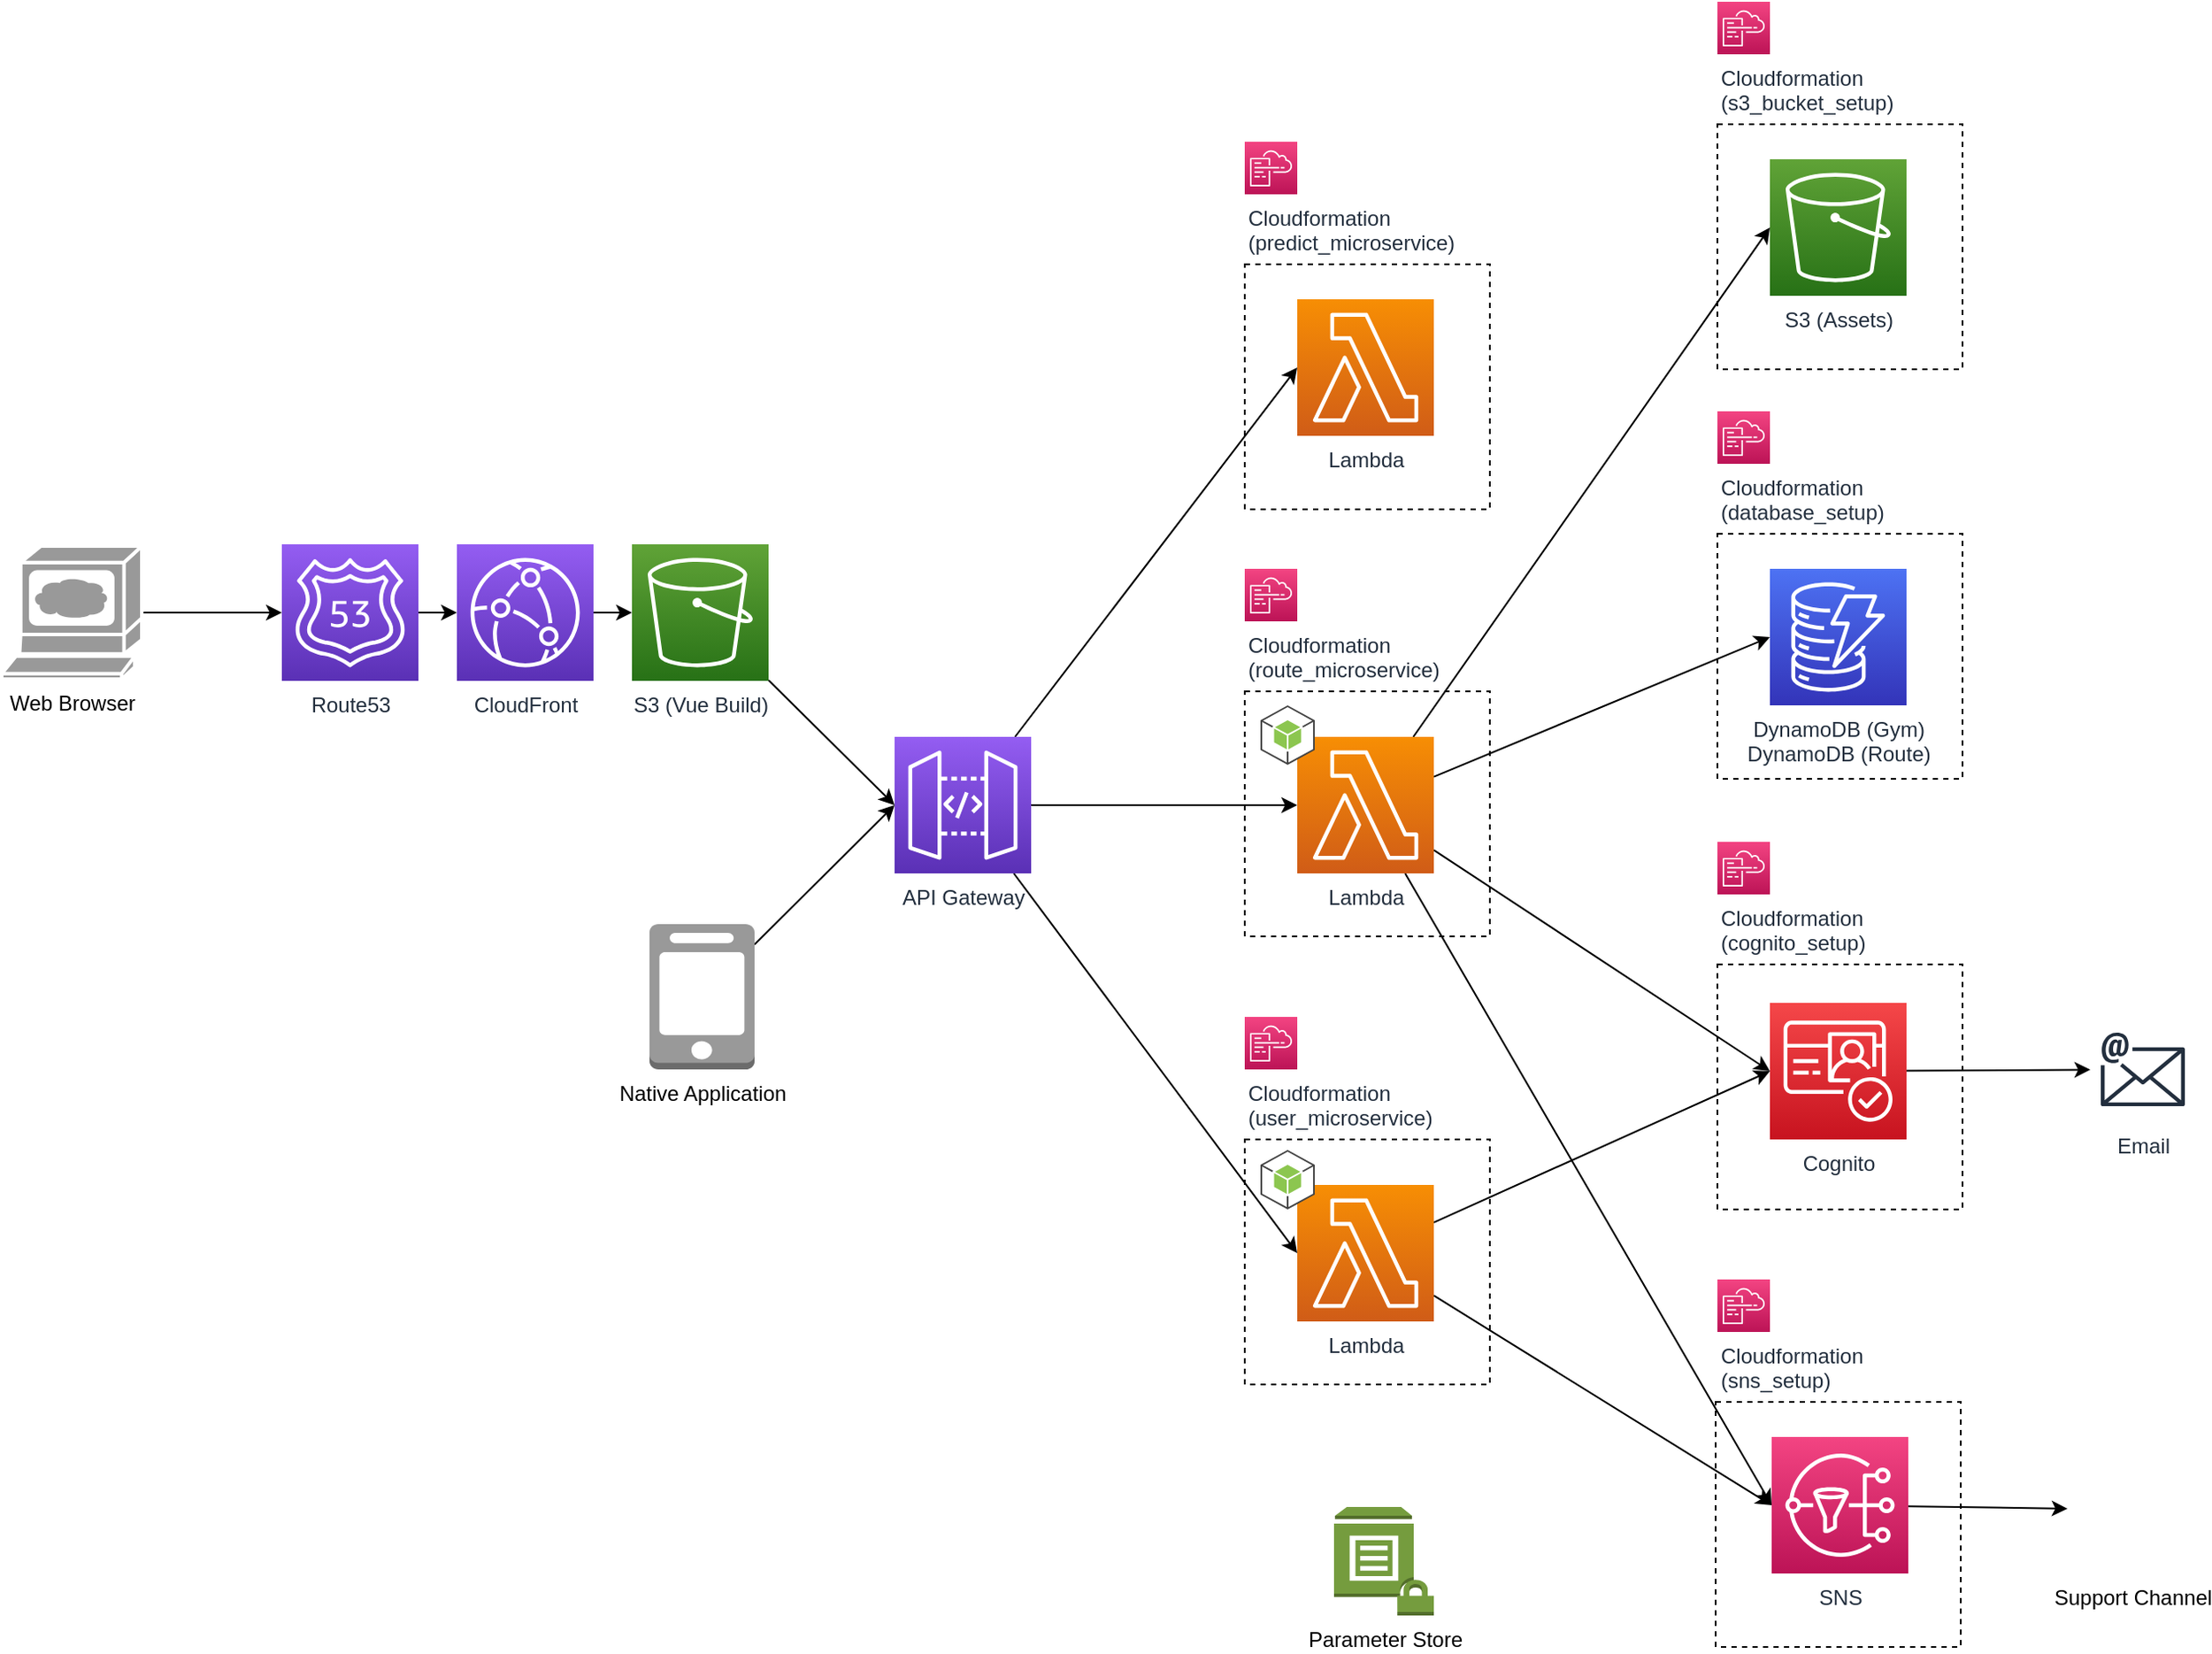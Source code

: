 <mxfile version="14.9.3" type="device"><diagram id="xNRE3smNTtu06VxVrWV3" name="Page-1"><mxGraphModel dx="2062" dy="1013" grid="1" gridSize="10" guides="1" tooltips="1" connect="1" arrows="1" fold="1" page="1" pageScale="1" pageWidth="1654" pageHeight="1169" math="0" shadow="0"><root><mxCell id="0"/><mxCell id="1" parent="0"/><mxCell id="kAGgs1inIsyDxaFVHk5f-29" value="" style="rounded=0;whiteSpace=wrap;html=1;dashed=1;strokeColor=#000000;fillColor=none;" parent="1" vertex="1"><mxGeometry x="880" y="240" width="140" height="140" as="geometry"/></mxCell><mxCell id="kAGgs1inIsyDxaFVHk5f-51" value="" style="rounded=0;whiteSpace=wrap;html=1;dashed=1;strokeColor=#000000;fillColor=none;" parent="1" vertex="1"><mxGeometry x="1149" y="890" width="140" height="140" as="geometry"/></mxCell><mxCell id="kAGgs1inIsyDxaFVHk5f-49" value="" style="rounded=0;whiteSpace=wrap;html=1;dashed=1;strokeColor=#000000;fillColor=none;" parent="1" vertex="1"><mxGeometry x="1150" y="640" width="140" height="140" as="geometry"/></mxCell><mxCell id="kAGgs1inIsyDxaFVHk5f-50" value="Cloudformation&lt;br&gt;&lt;div&gt;&lt;span&gt;(cognito_setup)&lt;/span&gt;&lt;/div&gt;" style="points=[[0,0,0],[0.25,0,0],[0.5,0,0],[0.75,0,0],[1,0,0],[0,1,0],[0.25,1,0],[0.5,1,0],[0.75,1,0],[1,1,0],[0,0.25,0],[0,0.5,0],[0,0.75,0],[1,0.25,0],[1,0.5,0],[1,0.75,0]];points=[[0,0,0],[0.25,0,0],[0.5,0,0],[0.75,0,0],[1,0,0],[0,1,0],[0.25,1,0],[0.5,1,0],[0.75,1,0],[1,1,0],[0,0.25,0],[0,0.5,0],[0,0.75,0],[1,0.25,0],[1,0.5,0],[1,0.75,0]];outlineConnect=0;fontColor=#232F3E;gradientColor=#F34482;gradientDirection=north;fillColor=#BC1356;strokeColor=#ffffff;dashed=0;verticalLabelPosition=bottom;verticalAlign=top;align=left;html=1;fontSize=12;fontStyle=0;aspect=fixed;shape=mxgraph.aws4.resourceIcon;resIcon=mxgraph.aws4.cloudformation;" parent="1" vertex="1"><mxGeometry x="1150" y="570" width="30" height="30" as="geometry"/></mxCell><mxCell id="kAGgs1inIsyDxaFVHk5f-46" value="" style="rounded=0;whiteSpace=wrap;html=1;dashed=1;strokeColor=#000000;fillColor=none;" parent="1" vertex="1"><mxGeometry x="1150" y="394" width="140" height="140" as="geometry"/></mxCell><mxCell id="kAGgs1inIsyDxaFVHk5f-42" value="" style="rounded=0;whiteSpace=wrap;html=1;dashed=1;strokeColor=#000000;fillColor=none;" parent="1" vertex="1"><mxGeometry x="1150" y="160" width="140" height="140" as="geometry"/></mxCell><mxCell id="kAGgs1inIsyDxaFVHk5f-36" value="" style="rounded=0;whiteSpace=wrap;html=1;dashed=1;strokeColor=#000000;fillColor=none;" parent="1" vertex="1"><mxGeometry x="880" y="484" width="140" height="140" as="geometry"/></mxCell><mxCell id="kAGgs1inIsyDxaFVHk5f-65" style="edgeStyle=none;rounded=0;orthogonalLoop=1;jettySize=auto;html=1;" parent="1" source="kAGgs1inIsyDxaFVHk5f-1" target="kAGgs1inIsyDxaFVHk5f-13" edge="1"><mxGeometry relative="1" as="geometry"/></mxCell><mxCell id="kAGgs1inIsyDxaFVHk5f-1" value="Route53" style="points=[[0,0,0],[0.25,0,0],[0.5,0,0],[0.75,0,0],[1,0,0],[0,1,0],[0.25,1,0],[0.5,1,0],[0.75,1,0],[1,1,0],[0,0.25,0],[0,0.5,0],[0,0.75,0],[1,0.25,0],[1,0.5,0],[1,0.75,0]];outlineConnect=0;fontColor=#232F3E;gradientColor=#945DF2;gradientDirection=north;fillColor=#5A30B5;strokeColor=#ffffff;dashed=0;verticalLabelPosition=bottom;verticalAlign=top;align=center;html=1;fontSize=12;fontStyle=0;aspect=fixed;shape=mxgraph.aws4.resourceIcon;resIcon=mxgraph.aws4.route_53;" parent="1" vertex="1"><mxGeometry x="330" y="400" width="78" height="78" as="geometry"/></mxCell><mxCell id="kAGgs1inIsyDxaFVHk5f-67" style="edgeStyle=none;rounded=0;orthogonalLoop=1;jettySize=auto;html=1;entryX=0;entryY=0.5;entryDx=0;entryDy=0;entryPerimeter=0;" parent="1" source="kAGgs1inIsyDxaFVHk5f-8" target="kAGgs1inIsyDxaFVHk5f-12" edge="1"><mxGeometry relative="1" as="geometry"/></mxCell><mxCell id="kAGgs1inIsyDxaFVHk5f-8" value="Native Application" style="outlineConnect=0;dashed=0;verticalLabelPosition=bottom;verticalAlign=top;align=center;html=1;shape=mxgraph.aws3.mobile_client;fillColor=#999999;gradientColor=none;strokeColor=none;" parent="1" vertex="1"><mxGeometry x="540" y="617" width="60" height="83" as="geometry"/></mxCell><mxCell id="kAGgs1inIsyDxaFVHk5f-64" style="edgeStyle=none;rounded=0;orthogonalLoop=1;jettySize=auto;html=1;" parent="1" source="kAGgs1inIsyDxaFVHk5f-10" target="kAGgs1inIsyDxaFVHk5f-1" edge="1"><mxGeometry relative="1" as="geometry"/></mxCell><mxCell id="kAGgs1inIsyDxaFVHk5f-10" value="Web Browser" style="shape=mxgraph.cisco.computers_and_peripherals.web_browser;html=1;pointerEvents=1;dashed=0;fillColor=#999999;strokeColor=#ffffff;strokeWidth=2;verticalLabelPosition=bottom;verticalAlign=top;align=center;outlineConnect=0;" parent="1" vertex="1"><mxGeometry x="170" y="401" width="80" height="76" as="geometry"/></mxCell><mxCell id="kAGgs1inIsyDxaFVHk5f-59" style="edgeStyle=none;rounded=0;orthogonalLoop=1;jettySize=auto;html=1;" parent="1" source="kAGgs1inIsyDxaFVHk5f-12" target="kAGgs1inIsyDxaFVHk5f-22" edge="1"><mxGeometry relative="1" as="geometry"/></mxCell><mxCell id="kAGgs1inIsyDxaFVHk5f-60" style="edgeStyle=none;rounded=0;orthogonalLoop=1;jettySize=auto;html=1;entryX=0;entryY=0.5;entryDx=0;entryDy=0;entryPerimeter=0;" parent="1" source="kAGgs1inIsyDxaFVHk5f-12" target="kAGgs1inIsyDxaFVHk5f-15" edge="1"><mxGeometry relative="1" as="geometry"/></mxCell><mxCell id="kAGgs1inIsyDxaFVHk5f-61" style="edgeStyle=none;rounded=0;orthogonalLoop=1;jettySize=auto;html=1;entryX=0;entryY=0.5;entryDx=0;entryDy=0;entryPerimeter=0;" parent="1" source="kAGgs1inIsyDxaFVHk5f-12" target="kAGgs1inIsyDxaFVHk5f-39" edge="1"><mxGeometry relative="1" as="geometry"/></mxCell><mxCell id="kAGgs1inIsyDxaFVHk5f-12" value="API Gateway" style="points=[[0,0,0],[0.25,0,0],[0.5,0,0],[0.75,0,0],[1,0,0],[0,1,0],[0.25,1,0],[0.5,1,0],[0.75,1,0],[1,1,0],[0,0.25,0],[0,0.5,0],[0,0.75,0],[1,0.25,0],[1,0.5,0],[1,0.75,0]];outlineConnect=0;fontColor=#232F3E;gradientColor=#945DF2;gradientDirection=north;fillColor=#5A30B5;strokeColor=#ffffff;dashed=0;verticalLabelPosition=bottom;verticalAlign=top;align=center;html=1;fontSize=12;fontStyle=0;aspect=fixed;shape=mxgraph.aws4.resourceIcon;resIcon=mxgraph.aws4.api_gateway;" parent="1" vertex="1"><mxGeometry x="680" y="510" width="78" height="78" as="geometry"/></mxCell><mxCell id="kAGgs1inIsyDxaFVHk5f-66" style="edgeStyle=none;rounded=0;orthogonalLoop=1;jettySize=auto;html=1;" parent="1" source="kAGgs1inIsyDxaFVHk5f-13" target="kAGgs1inIsyDxaFVHk5f-14" edge="1"><mxGeometry relative="1" as="geometry"/></mxCell><mxCell id="kAGgs1inIsyDxaFVHk5f-13" value="CloudFront" style="points=[[0,0,0],[0.25,0,0],[0.5,0,0],[0.75,0,0],[1,0,0],[0,1,0],[0.25,1,0],[0.5,1,0],[0.75,1,0],[1,1,0],[0,0.25,0],[0,0.5,0],[0,0.75,0],[1,0.25,0],[1,0.5,0],[1,0.75,0]];outlineConnect=0;fontColor=#232F3E;gradientColor=#945DF2;gradientDirection=north;fillColor=#5A30B5;strokeColor=#ffffff;dashed=0;verticalLabelPosition=bottom;verticalAlign=top;align=center;html=1;fontSize=12;fontStyle=0;aspect=fixed;shape=mxgraph.aws4.resourceIcon;resIcon=mxgraph.aws4.cloudfront;" parent="1" vertex="1"><mxGeometry x="430" y="400" width="78" height="78" as="geometry"/></mxCell><mxCell id="kAGgs1inIsyDxaFVHk5f-62" style="edgeStyle=none;rounded=0;orthogonalLoop=1;jettySize=auto;html=1;entryX=0;entryY=0.5;entryDx=0;entryDy=0;entryPerimeter=0;" parent="1" source="kAGgs1inIsyDxaFVHk5f-14" target="kAGgs1inIsyDxaFVHk5f-12" edge="1"><mxGeometry relative="1" as="geometry"/></mxCell><mxCell id="kAGgs1inIsyDxaFVHk5f-14" value="S3 (Vue Build)" style="points=[[0,0,0],[0.25,0,0],[0.5,0,0],[0.75,0,0],[1,0,0],[0,1,0],[0.25,1,0],[0.5,1,0],[0.75,1,0],[1,1,0],[0,0.25,0],[0,0.5,0],[0,0.75,0],[1,0.25,0],[1,0.5,0],[1,0.75,0]];outlineConnect=0;fontColor=#232F3E;gradientColor=#60A337;gradientDirection=north;fillColor=#277116;strokeColor=#ffffff;dashed=0;verticalLabelPosition=bottom;verticalAlign=top;align=center;html=1;fontSize=12;fontStyle=0;aspect=fixed;shape=mxgraph.aws4.resourceIcon;resIcon=mxgraph.aws4.s3;" parent="1" vertex="1"><mxGeometry x="530" y="400" width="78" height="78" as="geometry"/></mxCell><mxCell id="kAGgs1inIsyDxaFVHk5f-15" value="Lambda" style="points=[[0,0,0],[0.25,0,0],[0.5,0,0],[0.75,0,0],[1,0,0],[0,1,0],[0.25,1,0],[0.5,1,0],[0.75,1,0],[1,1,0],[0,0.25,0],[0,0.5,0],[0,0.75,0],[1,0.25,0],[1,0.5,0],[1,0.75,0]];outlineConnect=0;fontColor=#232F3E;gradientColor=#F78E04;gradientDirection=north;fillColor=#D05C17;strokeColor=#ffffff;dashed=0;verticalLabelPosition=bottom;verticalAlign=top;align=center;html=1;fontSize=12;fontStyle=0;aspect=fixed;shape=mxgraph.aws4.resourceIcon;resIcon=mxgraph.aws4.lambda;" parent="1" vertex="1"><mxGeometry x="910" y="260" width="78" height="78" as="geometry"/></mxCell><mxCell id="kAGgs1inIsyDxaFVHk5f-16" value="DynamoDB (Gym)&lt;br&gt;DynamoDB (Route)" style="points=[[0,0,0],[0.25,0,0],[0.5,0,0],[0.75,0,0],[1,0,0],[0,1,0],[0.25,1,0],[0.5,1,0],[0.75,1,0],[1,1,0],[0,0.25,0],[0,0.5,0],[0,0.75,0],[1,0.25,0],[1,0.5,0],[1,0.75,0]];outlineConnect=0;fontColor=#232F3E;gradientColor=#4D72F3;gradientDirection=north;fillColor=#3334B9;strokeColor=#ffffff;dashed=0;verticalLabelPosition=bottom;verticalAlign=top;align=center;html=1;fontSize=12;fontStyle=0;aspect=fixed;shape=mxgraph.aws4.resourceIcon;resIcon=mxgraph.aws4.dynamodb;" parent="1" vertex="1"><mxGeometry x="1180" y="414" width="78" height="78" as="geometry"/></mxCell><mxCell id="kAGgs1inIsyDxaFVHk5f-17" value="S3 (Assets)" style="points=[[0,0,0],[0.25,0,0],[0.5,0,0],[0.75,0,0],[1,0,0],[0,1,0],[0.25,1,0],[0.5,1,0],[0.75,1,0],[1,1,0],[0,0.25,0],[0,0.5,0],[0,0.75,0],[1,0.25,0],[1,0.5,0],[1,0.75,0]];outlineConnect=0;fontColor=#232F3E;gradientColor=#60A337;gradientDirection=north;fillColor=#277116;strokeColor=#ffffff;dashed=0;verticalLabelPosition=bottom;verticalAlign=top;align=center;html=1;fontSize=12;fontStyle=0;aspect=fixed;shape=mxgraph.aws4.resourceIcon;resIcon=mxgraph.aws4.s3;" parent="1" vertex="1"><mxGeometry x="1180" y="180" width="78" height="78" as="geometry"/></mxCell><mxCell id="kAGgs1inIsyDxaFVHk5f-77" style="edgeStyle=none;rounded=0;orthogonalLoop=1;jettySize=auto;html=1;" parent="1" source="kAGgs1inIsyDxaFVHk5f-20" target="kAGgs1inIsyDxaFVHk5f-76" edge="1"><mxGeometry relative="1" as="geometry"/></mxCell><mxCell id="kAGgs1inIsyDxaFVHk5f-20" value="Cognito" style="points=[[0,0,0],[0.25,0,0],[0.5,0,0],[0.75,0,0],[1,0,0],[0,1,0],[0.25,1,0],[0.5,1,0],[0.75,1,0],[1,1,0],[0,0.25,0],[0,0.5,0],[0,0.75,0],[1,0.25,0],[1,0.5,0],[1,0.75,0]];outlineConnect=0;fontColor=#232F3E;gradientColor=#F54749;gradientDirection=north;fillColor=#C7131F;strokeColor=#ffffff;dashed=0;verticalLabelPosition=bottom;verticalAlign=top;align=center;html=1;fontSize=12;fontStyle=0;aspect=fixed;shape=mxgraph.aws4.resourceIcon;resIcon=mxgraph.aws4.cognito;" parent="1" vertex="1"><mxGeometry x="1180" y="662" width="78" height="78" as="geometry"/></mxCell><mxCell id="kAGgs1inIsyDxaFVHk5f-21" value="Parameter Store" style="outlineConnect=0;dashed=0;verticalLabelPosition=bottom;verticalAlign=top;align=center;html=1;shape=mxgraph.aws3.parameter_store;fillColor=#759C3E;gradientColor=none;" parent="1" vertex="1"><mxGeometry x="931" y="950" width="57" height="62" as="geometry"/></mxCell><mxCell id="kAGgs1inIsyDxaFVHk5f-53" style="rounded=0;orthogonalLoop=1;jettySize=auto;html=1;entryX=0;entryY=0.5;entryDx=0;entryDy=0;entryPerimeter=0;" parent="1" source="kAGgs1inIsyDxaFVHk5f-22" target="kAGgs1inIsyDxaFVHk5f-16" edge="1"><mxGeometry relative="1" as="geometry"/></mxCell><mxCell id="kAGgs1inIsyDxaFVHk5f-54" style="rounded=0;orthogonalLoop=1;jettySize=auto;html=1;" parent="1" source="kAGgs1inIsyDxaFVHk5f-22" edge="1"><mxGeometry relative="1" as="geometry"><mxPoint x="1180" y="701" as="targetPoint"/></mxGeometry></mxCell><mxCell id="kAGgs1inIsyDxaFVHk5f-57" style="edgeStyle=none;rounded=0;orthogonalLoop=1;jettySize=auto;html=1;entryX=0;entryY=0.5;entryDx=0;entryDy=0;entryPerimeter=0;" parent="1" source="kAGgs1inIsyDxaFVHk5f-22" target="kAGgs1inIsyDxaFVHk5f-19" edge="1"><mxGeometry relative="1" as="geometry"/></mxCell><mxCell id="kAGgs1inIsyDxaFVHk5f-58" style="edgeStyle=none;rounded=0;orthogonalLoop=1;jettySize=auto;html=1;entryX=0;entryY=0.5;entryDx=0;entryDy=0;entryPerimeter=0;" parent="1" source="kAGgs1inIsyDxaFVHk5f-22" target="kAGgs1inIsyDxaFVHk5f-17" edge="1"><mxGeometry relative="1" as="geometry"/></mxCell><mxCell id="kAGgs1inIsyDxaFVHk5f-22" value="Lambda" style="points=[[0,0,0],[0.25,0,0],[0.5,0,0],[0.75,0,0],[1,0,0],[0,1,0],[0.25,1,0],[0.5,1,0],[0.75,1,0],[1,1,0],[0,0.25,0],[0,0.5,0],[0,0.75,0],[1,0.25,0],[1,0.5,0],[1,0.75,0]];outlineConnect=0;fontColor=#232F3E;gradientColor=#F78E04;gradientDirection=north;fillColor=#D05C17;strokeColor=#ffffff;dashed=0;verticalLabelPosition=bottom;verticalAlign=top;align=center;html=1;fontSize=12;fontStyle=0;aspect=fixed;shape=mxgraph.aws4.resourceIcon;resIcon=mxgraph.aws4.lambda;" parent="1" vertex="1"><mxGeometry x="910" y="510" width="78" height="78" as="geometry"/></mxCell><mxCell id="kAGgs1inIsyDxaFVHk5f-24" value="Support Channel" style="shape=image;html=1;verticalAlign=top;verticalLabelPosition=bottom;labelBackgroundColor=#ffffff;imageAspect=0;aspect=fixed;image=https://cdn0.iconfinder.com/data/icons/social-media-2092/100/social-56-128.png;fillColor=#999999;" parent="1" vertex="1"><mxGeometry x="1350" y="915" width="73" height="73" as="geometry"/></mxCell><mxCell id="kAGgs1inIsyDxaFVHk5f-30" value="Cloudformation&lt;br&gt;&lt;div&gt;&lt;span&gt;(predict_microservice)&lt;/span&gt;&lt;/div&gt;" style="points=[[0,0,0],[0.25,0,0],[0.5,0,0],[0.75,0,0],[1,0,0],[0,1,0],[0.25,1,0],[0.5,1,0],[0.75,1,0],[1,1,0],[0,0.25,0],[0,0.5,0],[0,0.75,0],[1,0.25,0],[1,0.5,0],[1,0.75,0]];points=[[0,0,0],[0.25,0,0],[0.5,0,0],[0.75,0,0],[1,0,0],[0,1,0],[0.25,1,0],[0.5,1,0],[0.75,1,0],[1,1,0],[0,0.25,0],[0,0.5,0],[0,0.75,0],[1,0.25,0],[1,0.5,0],[1,0.75,0]];outlineConnect=0;fontColor=#232F3E;gradientColor=#F34482;gradientDirection=north;fillColor=#BC1356;strokeColor=#ffffff;dashed=0;verticalLabelPosition=bottom;verticalAlign=top;align=left;html=1;fontSize=12;fontStyle=0;aspect=fixed;shape=mxgraph.aws4.resourceIcon;resIcon=mxgraph.aws4.cloudformation;" parent="1" vertex="1"><mxGeometry x="880" y="170" width="30" height="30" as="geometry"/></mxCell><mxCell id="kAGgs1inIsyDxaFVHk5f-37" value="Cloudformation&lt;br&gt;&lt;div&gt;&lt;span&gt;(route_microservice)&lt;/span&gt;&lt;/div&gt;" style="points=[[0,0,0],[0.25,0,0],[0.5,0,0],[0.75,0,0],[1,0,0],[0,1,0],[0.25,1,0],[0.5,1,0],[0.75,1,0],[1,1,0],[0,0.25,0],[0,0.5,0],[0,0.75,0],[1,0.25,0],[1,0.5,0],[1,0.75,0]];points=[[0,0,0],[0.25,0,0],[0.5,0,0],[0.75,0,0],[1,0,0],[0,1,0],[0.25,1,0],[0.5,1,0],[0.75,1,0],[1,1,0],[0,0.25,0],[0,0.5,0],[0,0.75,0],[1,0.25,0],[1,0.5,0],[1,0.75,0]];outlineConnect=0;fontColor=#232F3E;gradientColor=#F34482;gradientDirection=north;fillColor=#BC1356;strokeColor=#ffffff;dashed=0;verticalLabelPosition=bottom;verticalAlign=top;align=left;html=1;fontSize=12;fontStyle=0;aspect=fixed;shape=mxgraph.aws4.resourceIcon;resIcon=mxgraph.aws4.cloudformation;" parent="1" vertex="1"><mxGeometry x="880" y="414" width="30" height="30" as="geometry"/></mxCell><mxCell id="kAGgs1inIsyDxaFVHk5f-38" value="" style="rounded=0;whiteSpace=wrap;html=1;dashed=1;strokeColor=#000000;fillColor=none;" parent="1" vertex="1"><mxGeometry x="880" y="740" width="140" height="140" as="geometry"/></mxCell><mxCell id="kAGgs1inIsyDxaFVHk5f-55" style="edgeStyle=none;rounded=0;orthogonalLoop=1;jettySize=auto;html=1;entryX=0;entryY=0.5;entryDx=0;entryDy=0;entryPerimeter=0;" parent="1" source="kAGgs1inIsyDxaFVHk5f-39" target="kAGgs1inIsyDxaFVHk5f-20" edge="1"><mxGeometry relative="1" as="geometry"/></mxCell><mxCell id="kAGgs1inIsyDxaFVHk5f-56" style="edgeStyle=none;rounded=0;orthogonalLoop=1;jettySize=auto;html=1;entryX=0;entryY=0.5;entryDx=0;entryDy=0;entryPerimeter=0;" parent="1" source="kAGgs1inIsyDxaFVHk5f-39" target="kAGgs1inIsyDxaFVHk5f-19" edge="1"><mxGeometry relative="1" as="geometry"/></mxCell><mxCell id="kAGgs1inIsyDxaFVHk5f-39" value="Lambda" style="points=[[0,0,0],[0.25,0,0],[0.5,0,0],[0.75,0,0],[1,0,0],[0,1,0],[0.25,1,0],[0.5,1,0],[0.75,1,0],[1,1,0],[0,0.25,0],[0,0.5,0],[0,0.75,0],[1,0.25,0],[1,0.5,0],[1,0.75,0]];outlineConnect=0;fontColor=#232F3E;gradientColor=#F78E04;gradientDirection=north;fillColor=#D05C17;strokeColor=#ffffff;dashed=0;verticalLabelPosition=bottom;verticalAlign=top;align=center;html=1;fontSize=12;fontStyle=0;aspect=fixed;shape=mxgraph.aws4.resourceIcon;resIcon=mxgraph.aws4.lambda;" parent="1" vertex="1"><mxGeometry x="910" y="766" width="78" height="78" as="geometry"/></mxCell><mxCell id="kAGgs1inIsyDxaFVHk5f-40" value="Cloudformation&lt;br&gt;&lt;div&gt;&lt;span&gt;(user_microservice)&lt;/span&gt;&lt;/div&gt;" style="points=[[0,0,0],[0.25,0,0],[0.5,0,0],[0.75,0,0],[1,0,0],[0,1,0],[0.25,1,0],[0.5,1,0],[0.75,1,0],[1,1,0],[0,0.25,0],[0,0.5,0],[0,0.75,0],[1,0.25,0],[1,0.5,0],[1,0.75,0]];points=[[0,0,0],[0.25,0,0],[0.5,0,0],[0.75,0,0],[1,0,0],[0,1,0],[0.25,1,0],[0.5,1,0],[0.75,1,0],[1,1,0],[0,0.25,0],[0,0.5,0],[0,0.75,0],[1,0.25,0],[1,0.5,0],[1,0.75,0]];outlineConnect=0;fontColor=#232F3E;gradientColor=#F34482;gradientDirection=north;fillColor=#BC1356;strokeColor=#ffffff;dashed=0;verticalLabelPosition=bottom;verticalAlign=top;align=left;html=1;fontSize=12;fontStyle=0;aspect=fixed;shape=mxgraph.aws4.resourceIcon;resIcon=mxgraph.aws4.cloudformation;" parent="1" vertex="1"><mxGeometry x="880" y="670" width="30" height="30" as="geometry"/></mxCell><mxCell id="kAGgs1inIsyDxaFVHk5f-43" value="Cloudformation&lt;br&gt;&lt;div&gt;&lt;span&gt;(s3_bucket_setup)&lt;/span&gt;&lt;/div&gt;" style="points=[[0,0,0],[0.25,0,0],[0.5,0,0],[0.75,0,0],[1,0,0],[0,1,0],[0.25,1,0],[0.5,1,0],[0.75,1,0],[1,1,0],[0,0.25,0],[0,0.5,0],[0,0.75,0],[1,0.25,0],[1,0.5,0],[1,0.75,0]];points=[[0,0,0],[0.25,0,0],[0.5,0,0],[0.75,0,0],[1,0,0],[0,1,0],[0.25,1,0],[0.5,1,0],[0.75,1,0],[1,1,0],[0,0.25,0],[0,0.5,0],[0,0.75,0],[1,0.25,0],[1,0.5,0],[1,0.75,0]];outlineConnect=0;fontColor=#232F3E;gradientColor=#F34482;gradientDirection=north;fillColor=#BC1356;strokeColor=#ffffff;dashed=0;verticalLabelPosition=bottom;verticalAlign=top;align=left;html=1;fontSize=12;fontStyle=0;aspect=fixed;shape=mxgraph.aws4.resourceIcon;resIcon=mxgraph.aws4.cloudformation;" parent="1" vertex="1"><mxGeometry x="1150" y="90" width="30" height="30" as="geometry"/></mxCell><mxCell id="kAGgs1inIsyDxaFVHk5f-47" value="Cloudformation&lt;br&gt;&lt;div&gt;&lt;span&gt;(database_setup)&lt;/span&gt;&lt;/div&gt;" style="points=[[0,0,0],[0.25,0,0],[0.5,0,0],[0.75,0,0],[1,0,0],[0,1,0],[0.25,1,0],[0.5,1,0],[0.75,1,0],[1,1,0],[0,0.25,0],[0,0.5,0],[0,0.75,0],[1,0.25,0],[1,0.5,0],[1,0.75,0]];points=[[0,0,0],[0.25,0,0],[0.5,0,0],[0.75,0,0],[1,0,0],[0,1,0],[0.25,1,0],[0.5,1,0],[0.75,1,0],[1,1,0],[0,0.25,0],[0,0.5,0],[0,0.75,0],[1,0.25,0],[1,0.5,0],[1,0.75,0]];outlineConnect=0;fontColor=#232F3E;gradientColor=#F34482;gradientDirection=north;fillColor=#BC1356;strokeColor=#ffffff;dashed=0;verticalLabelPosition=bottom;verticalAlign=top;align=left;html=1;fontSize=12;fontStyle=0;aspect=fixed;shape=mxgraph.aws4.resourceIcon;resIcon=mxgraph.aws4.cloudformation;" parent="1" vertex="1"><mxGeometry x="1150" y="324" width="30" height="30" as="geometry"/></mxCell><mxCell id="kAGgs1inIsyDxaFVHk5f-52" value="Cloudformation&lt;br&gt;&lt;div&gt;&lt;span&gt;(sns_setup)&lt;/span&gt;&lt;/div&gt;" style="points=[[0,0,0],[0.25,0,0],[0.5,0,0],[0.75,0,0],[1,0,0],[0,1,0],[0.25,1,0],[0.5,1,0],[0.75,1,0],[1,1,0],[0,0.25,0],[0,0.5,0],[0,0.75,0],[1,0.25,0],[1,0.5,0],[1,0.75,0]];points=[[0,0,0],[0.25,0,0],[0.5,0,0],[0.75,0,0],[1,0,0],[0,1,0],[0.25,1,0],[0.5,1,0],[0.75,1,0],[1,1,0],[0,0.25,0],[0,0.5,0],[0,0.75,0],[1,0.25,0],[1,0.5,0],[1,0.75,0]];outlineConnect=0;fontColor=#232F3E;gradientColor=#F34482;gradientDirection=north;fillColor=#BC1356;strokeColor=#ffffff;dashed=0;verticalLabelPosition=bottom;verticalAlign=top;align=left;html=1;fontSize=12;fontStyle=0;aspect=fixed;shape=mxgraph.aws4.resourceIcon;resIcon=mxgraph.aws4.cloudformation;" parent="1" vertex="1"><mxGeometry x="1150" y="820" width="30" height="30" as="geometry"/></mxCell><mxCell id="kAGgs1inIsyDxaFVHk5f-63" style="edgeStyle=none;rounded=0;orthogonalLoop=1;jettySize=auto;html=1;exitX=1;exitY=0.5;exitDx=0;exitDy=0;exitPerimeter=0;" parent="1" source="kAGgs1inIsyDxaFVHk5f-10" target="kAGgs1inIsyDxaFVHk5f-10" edge="1"><mxGeometry relative="1" as="geometry"/></mxCell><mxCell id="kAGgs1inIsyDxaFVHk5f-69" style="edgeStyle=none;rounded=0;orthogonalLoop=1;jettySize=auto;html=1;" parent="1" source="kAGgs1inIsyDxaFVHk5f-19" target="kAGgs1inIsyDxaFVHk5f-24" edge="1"><mxGeometry relative="1" as="geometry"/></mxCell><mxCell id="kAGgs1inIsyDxaFVHk5f-19" value="SNS" style="points=[[0,0,0],[0.25,0,0],[0.5,0,0],[0.75,0,0],[1,0,0],[0,1,0],[0.25,1,0],[0.5,1,0],[0.75,1,0],[1,1,0],[0,0.25,0],[0,0.5,0],[0,0.75,0],[1,0.25,0],[1,0.5,0],[1,0.75,0]];outlineConnect=0;fontColor=#232F3E;gradientColor=#F34482;gradientDirection=north;fillColor=#BC1356;strokeColor=#ffffff;dashed=0;verticalLabelPosition=bottom;verticalAlign=top;align=center;html=1;fontSize=12;fontStyle=0;aspect=fixed;shape=mxgraph.aws4.resourceIcon;resIcon=mxgraph.aws4.sns;" parent="1" vertex="1"><mxGeometry x="1181" y="910" width="78" height="78" as="geometry"/></mxCell><mxCell id="kAGgs1inIsyDxaFVHk5f-71" value="" style="outlineConnect=0;dashed=0;verticalLabelPosition=bottom;verticalAlign=top;align=center;html=1;shape=mxgraph.aws3.android;fillColor=#8CC64F;gradientColor=none;strokeColor=#000000;" parent="1" vertex="1"><mxGeometry x="889" y="492" width="31" height="34" as="geometry"/></mxCell><mxCell id="kAGgs1inIsyDxaFVHk5f-72" value="" style="outlineConnect=0;dashed=0;verticalLabelPosition=bottom;verticalAlign=top;align=center;html=1;shape=mxgraph.aws3.android;fillColor=#8CC64F;gradientColor=none;strokeColor=#000000;" parent="1" vertex="1"><mxGeometry x="889" y="746" width="31" height="34" as="geometry"/></mxCell><mxCell id="kAGgs1inIsyDxaFVHk5f-75" value="" style="shape=image;html=1;verticalAlign=top;verticalLabelPosition=bottom;labelBackgroundColor=#ffffff;imageAspect=0;aspect=fixed;image=https://cdn4.iconfinder.com/data/icons/logos-and-brands/512/267_Python_logo-128.png;dashed=1;strokeColor=#000000;fillColor=none;" parent="1" vertex="1"><mxGeometry x="889" y="250" width="34" height="34" as="geometry"/></mxCell><mxCell id="kAGgs1inIsyDxaFVHk5f-76" value="Email" style="outlineConnect=0;fontColor=#232F3E;gradientColor=none;strokeColor=#232F3E;fillColor=#ffffff;dashed=0;verticalLabelPosition=bottom;verticalAlign=top;align=center;html=1;fontSize=12;fontStyle=0;aspect=fixed;shape=mxgraph.aws4.resourceIcon;resIcon=mxgraph.aws4.email;" parent="1" vertex="1"><mxGeometry x="1363" y="670" width="60" height="60" as="geometry"/></mxCell></root></mxGraphModel></diagram></mxfile>